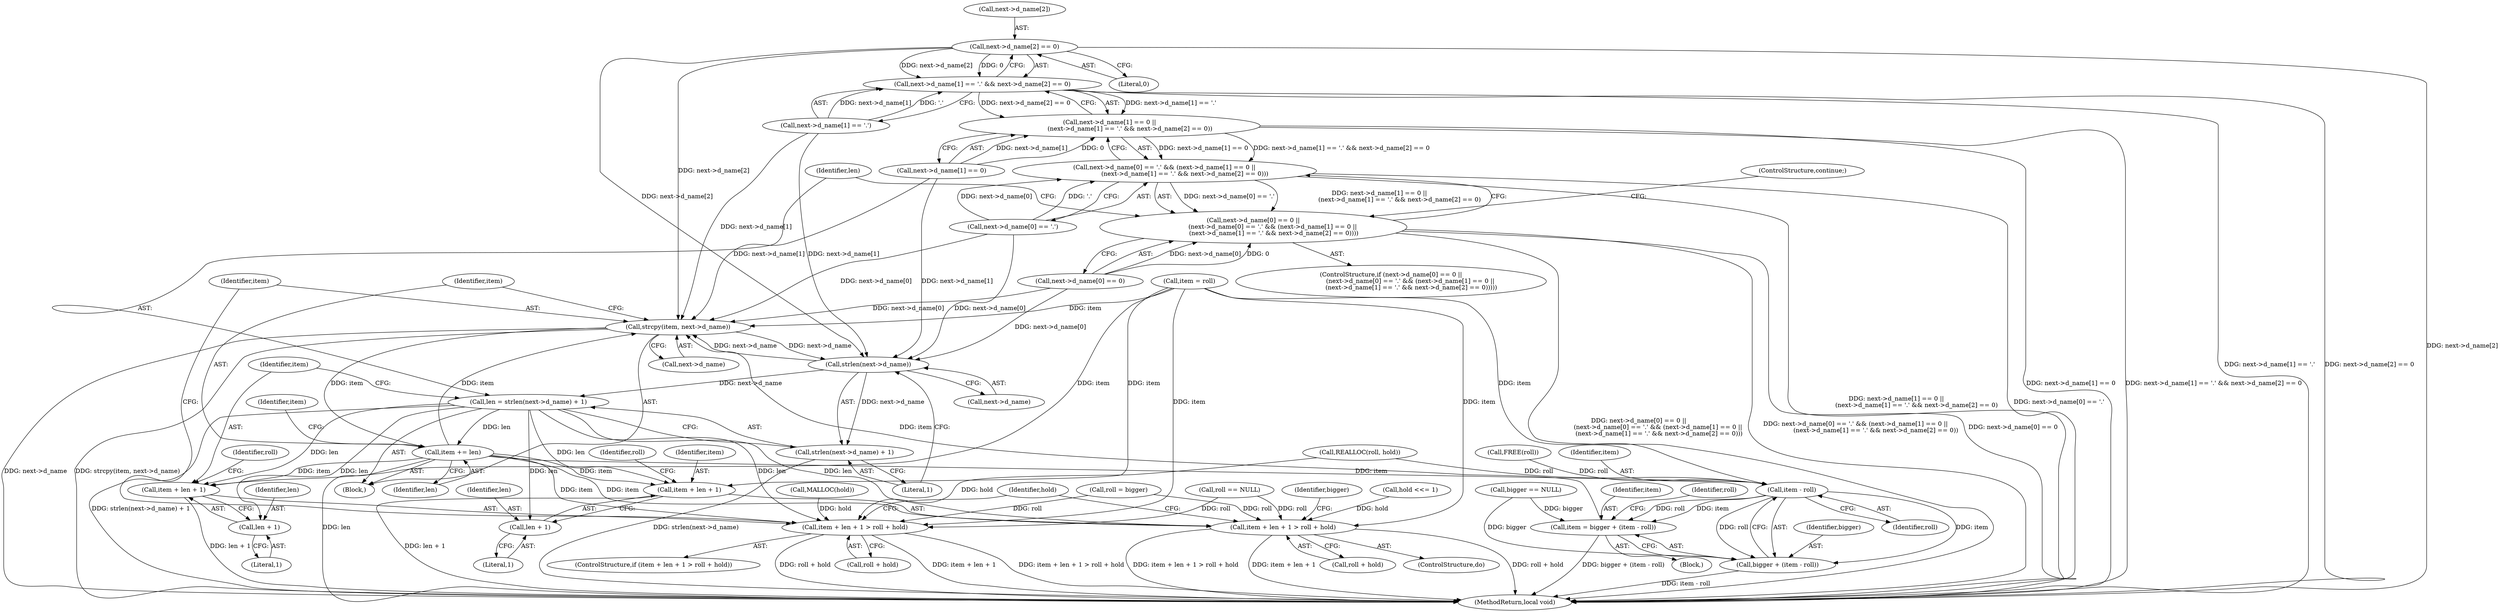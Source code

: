 digraph "0_pigz_fdad1406b3ec809f4954ff7cdf9e99eb18c2458f@pointer" {
"1000475" [label="(Call,next->d_name[2] == 0)"];
"1000467" [label="(Call,next->d_name[1] == '.' && next->d_name[2] == 0)"];
"1000459" [label="(Call,next->d_name[1] == 0 ||\n                     (next->d_name[1] == '.' && next->d_name[2] == 0))"];
"1000451" [label="(Call,next->d_name[0] == '.' && (next->d_name[1] == 0 ||\n                     (next->d_name[1] == '.' && next->d_name[2] == 0)))"];
"1000443" [label="(Call,next->d_name[0] == 0 ||\n                    (next->d_name[0] == '.' && (next->d_name[1] == 0 ||\n                     (next->d_name[1] == '.' && next->d_name[2] == 0))))"];
"1000486" [label="(Call,strlen(next->d_name))"];
"1000483" [label="(Call,len = strlen(next->d_name) + 1)"];
"1000492" [label="(Call,item + len + 1 > roll + hold)"];
"1000493" [label="(Call,item + len + 1)"];
"1000495" [label="(Call,len + 1)"];
"1000507" [label="(Call,item + len + 1 > roll + hold)"];
"1000508" [label="(Call,item + len + 1)"];
"1000510" [label="(Call,len + 1)"];
"1000546" [label="(Call,item += len)"];
"1000535" [label="(Call,item - roll)"];
"1000531" [label="(Call,item = bigger + (item - roll))"];
"1000541" [label="(Call,strcpy(item, next->d_name))"];
"1000533" [label="(Call,bigger + (item - roll))"];
"1000485" [label="(Call,strlen(next->d_name) + 1)"];
"1000498" [label="(Call,roll + hold)"];
"1000442" [label="(ControlStructure,if (next->d_name[0] == 0 ||\n                    (next->d_name[0] == '.' && (next->d_name[1] == 0 ||\n                     (next->d_name[1] == '.' && next->d_name[2] == 0)))))"];
"1000491" [label="(ControlStructure,if (item + len + 1 > roll + hold))"];
"1000452" [label="(Call,next->d_name[0] == '.')"];
"1000538" [label="(Call,roll = bigger)"];
"1000547" [label="(Identifier,item)"];
"1000467" [label="(Call,next->d_name[1] == '.' && next->d_name[2] == 0)"];
"1000444" [label="(Call,next->d_name[0] == 0)"];
"1000487" [label="(Call,next->d_name)"];
"1000468" [label="(Call,next->d_name[1] == '.')"];
"1000534" [label="(Identifier,bigger)"];
"1000499" [label="(Identifier,roll)"];
"1000510" [label="(Call,len + 1)"];
"1000512" [label="(Literal,1)"];
"1000421" [label="(Call,roll == NULL)"];
"1000441" [label="(Block,)"];
"1000483" [label="(Call,len = strlen(next->d_name) + 1)"];
"1000501" [label="(Block,)"];
"1000495" [label="(Call,len + 1)"];
"1000526" [label="(Call,FREE(roll))"];
"1000486" [label="(Call,strlen(next->d_name))"];
"1000482" [label="(ControlStructure,continue;)"];
"1000490" [label="(Literal,1)"];
"1000492" [label="(Call,item + len + 1 > roll + hold)"];
"1000459" [label="(Call,next->d_name[1] == 0 ||\n                     (next->d_name[1] == '.' && next->d_name[2] == 0))"];
"1000532" [label="(Identifier,item)"];
"1000443" [label="(Call,next->d_name[0] == 0 ||\n                    (next->d_name[0] == '.' && (next->d_name[1] == 0 ||\n                     (next->d_name[1] == '.' && next->d_name[2] == 0))))"];
"1000481" [label="(Literal,0)"];
"1000535" [label="(Call,item - roll)"];
"1000508" [label="(Call,item + len + 1)"];
"1000531" [label="(Call,item = bigger + (item - roll))"];
"1000493" [label="(Call,item + len + 1)"];
"1000451" [label="(Call,next->d_name[0] == '.' && (next->d_name[1] == 0 ||\n                     (next->d_name[1] == '.' && next->d_name[2] == 0)))"];
"1000485" [label="(Call,strlen(next->d_name) + 1)"];
"1001438" [label="(MethodReturn,local void)"];
"1000496" [label="(Identifier,len)"];
"1000537" [label="(Identifier,roll)"];
"1000536" [label="(Identifier,item)"];
"1000418" [label="(Call,MALLOC(hold))"];
"1000522" [label="(Call,bigger == NULL)"];
"1000484" [label="(Identifier,len)"];
"1000513" [label="(Call,roll + hold)"];
"1000511" [label="(Identifier,len)"];
"1000539" [label="(Identifier,roll)"];
"1000497" [label="(Literal,1)"];
"1000502" [label="(ControlStructure,do)"];
"1000517" [label="(Identifier,bigger)"];
"1000504" [label="(Call,hold <<= 1)"];
"1000460" [label="(Call,next->d_name[1] == 0)"];
"1000507" [label="(Call,item + len + 1 > roll + hold)"];
"1000541" [label="(Call,strcpy(item, next->d_name))"];
"1000533" [label="(Call,bigger + (item - roll))"];
"1000476" [label="(Call,next->d_name[2])"];
"1000431" [label="(Call,item = roll)"];
"1000551" [label="(Identifier,item)"];
"1000514" [label="(Identifier,roll)"];
"1000475" [label="(Call,next->d_name[2] == 0)"];
"1000509" [label="(Identifier,item)"];
"1000548" [label="(Identifier,len)"];
"1000494" [label="(Identifier,item)"];
"1000518" [label="(Call,REALLOC(roll, hold))"];
"1000543" [label="(Call,next->d_name)"];
"1000542" [label="(Identifier,item)"];
"1000546" [label="(Call,item += len)"];
"1000505" [label="(Identifier,hold)"];
"1000475" -> "1000467"  [label="AST: "];
"1000475" -> "1000481"  [label="CFG: "];
"1000476" -> "1000475"  [label="AST: "];
"1000481" -> "1000475"  [label="AST: "];
"1000467" -> "1000475"  [label="CFG: "];
"1000475" -> "1001438"  [label="DDG: next->d_name[2]"];
"1000475" -> "1000467"  [label="DDG: next->d_name[2]"];
"1000475" -> "1000467"  [label="DDG: 0"];
"1000475" -> "1000486"  [label="DDG: next->d_name[2]"];
"1000475" -> "1000541"  [label="DDG: next->d_name[2]"];
"1000467" -> "1000459"  [label="AST: "];
"1000467" -> "1000468"  [label="CFG: "];
"1000468" -> "1000467"  [label="AST: "];
"1000459" -> "1000467"  [label="CFG: "];
"1000467" -> "1001438"  [label="DDG: next->d_name[1] == '.'"];
"1000467" -> "1001438"  [label="DDG: next->d_name[2] == 0"];
"1000467" -> "1000459"  [label="DDG: next->d_name[1] == '.'"];
"1000467" -> "1000459"  [label="DDG: next->d_name[2] == 0"];
"1000468" -> "1000467"  [label="DDG: next->d_name[1]"];
"1000468" -> "1000467"  [label="DDG: '.'"];
"1000459" -> "1000451"  [label="AST: "];
"1000459" -> "1000460"  [label="CFG: "];
"1000460" -> "1000459"  [label="AST: "];
"1000451" -> "1000459"  [label="CFG: "];
"1000459" -> "1001438"  [label="DDG: next->d_name[1] == 0"];
"1000459" -> "1001438"  [label="DDG: next->d_name[1] == '.' && next->d_name[2] == 0"];
"1000459" -> "1000451"  [label="DDG: next->d_name[1] == 0"];
"1000459" -> "1000451"  [label="DDG: next->d_name[1] == '.' && next->d_name[2] == 0"];
"1000460" -> "1000459"  [label="DDG: next->d_name[1]"];
"1000460" -> "1000459"  [label="DDG: 0"];
"1000451" -> "1000443"  [label="AST: "];
"1000451" -> "1000452"  [label="CFG: "];
"1000452" -> "1000451"  [label="AST: "];
"1000443" -> "1000451"  [label="CFG: "];
"1000451" -> "1001438"  [label="DDG: next->d_name[1] == 0 ||\n                     (next->d_name[1] == '.' && next->d_name[2] == 0)"];
"1000451" -> "1001438"  [label="DDG: next->d_name[0] == '.'"];
"1000451" -> "1000443"  [label="DDG: next->d_name[0] == '.'"];
"1000451" -> "1000443"  [label="DDG: next->d_name[1] == 0 ||\n                     (next->d_name[1] == '.' && next->d_name[2] == 0)"];
"1000452" -> "1000451"  [label="DDG: next->d_name[0]"];
"1000452" -> "1000451"  [label="DDG: '.'"];
"1000443" -> "1000442"  [label="AST: "];
"1000443" -> "1000444"  [label="CFG: "];
"1000444" -> "1000443"  [label="AST: "];
"1000482" -> "1000443"  [label="CFG: "];
"1000484" -> "1000443"  [label="CFG: "];
"1000443" -> "1001438"  [label="DDG: next->d_name[0] == 0 ||\n                    (next->d_name[0] == '.' && (next->d_name[1] == 0 ||\n                     (next->d_name[1] == '.' && next->d_name[2] == 0)))"];
"1000443" -> "1001438"  [label="DDG: next->d_name[0] == '.' && (next->d_name[1] == 0 ||\n                     (next->d_name[1] == '.' && next->d_name[2] == 0))"];
"1000443" -> "1001438"  [label="DDG: next->d_name[0] == 0"];
"1000444" -> "1000443"  [label="DDG: next->d_name[0]"];
"1000444" -> "1000443"  [label="DDG: 0"];
"1000486" -> "1000485"  [label="AST: "];
"1000486" -> "1000487"  [label="CFG: "];
"1000487" -> "1000486"  [label="AST: "];
"1000490" -> "1000486"  [label="CFG: "];
"1000486" -> "1000483"  [label="DDG: next->d_name"];
"1000486" -> "1000485"  [label="DDG: next->d_name"];
"1000460" -> "1000486"  [label="DDG: next->d_name[1]"];
"1000468" -> "1000486"  [label="DDG: next->d_name[1]"];
"1000444" -> "1000486"  [label="DDG: next->d_name[0]"];
"1000541" -> "1000486"  [label="DDG: next->d_name"];
"1000452" -> "1000486"  [label="DDG: next->d_name[0]"];
"1000486" -> "1000541"  [label="DDG: next->d_name"];
"1000483" -> "1000441"  [label="AST: "];
"1000483" -> "1000485"  [label="CFG: "];
"1000484" -> "1000483"  [label="AST: "];
"1000485" -> "1000483"  [label="AST: "];
"1000494" -> "1000483"  [label="CFG: "];
"1000483" -> "1001438"  [label="DDG: strlen(next->d_name) + 1"];
"1000483" -> "1000492"  [label="DDG: len"];
"1000483" -> "1000493"  [label="DDG: len"];
"1000483" -> "1000495"  [label="DDG: len"];
"1000483" -> "1000507"  [label="DDG: len"];
"1000483" -> "1000508"  [label="DDG: len"];
"1000483" -> "1000510"  [label="DDG: len"];
"1000483" -> "1000546"  [label="DDG: len"];
"1000492" -> "1000491"  [label="AST: "];
"1000492" -> "1000498"  [label="CFG: "];
"1000493" -> "1000492"  [label="AST: "];
"1000498" -> "1000492"  [label="AST: "];
"1000505" -> "1000492"  [label="CFG: "];
"1000542" -> "1000492"  [label="CFG: "];
"1000492" -> "1001438"  [label="DDG: roll + hold"];
"1000492" -> "1001438"  [label="DDG: item + len + 1"];
"1000492" -> "1001438"  [label="DDG: item + len + 1 > roll + hold"];
"1000431" -> "1000492"  [label="DDG: item"];
"1000546" -> "1000492"  [label="DDG: item"];
"1000538" -> "1000492"  [label="DDG: roll"];
"1000421" -> "1000492"  [label="DDG: roll"];
"1000518" -> "1000492"  [label="DDG: hold"];
"1000418" -> "1000492"  [label="DDG: hold"];
"1000493" -> "1000495"  [label="CFG: "];
"1000494" -> "1000493"  [label="AST: "];
"1000495" -> "1000493"  [label="AST: "];
"1000499" -> "1000493"  [label="CFG: "];
"1000493" -> "1001438"  [label="DDG: len + 1"];
"1000431" -> "1000493"  [label="DDG: item"];
"1000546" -> "1000493"  [label="DDG: item"];
"1000495" -> "1000497"  [label="CFG: "];
"1000496" -> "1000495"  [label="AST: "];
"1000497" -> "1000495"  [label="AST: "];
"1000507" -> "1000502"  [label="AST: "];
"1000507" -> "1000513"  [label="CFG: "];
"1000508" -> "1000507"  [label="AST: "];
"1000513" -> "1000507"  [label="AST: "];
"1000505" -> "1000507"  [label="CFG: "];
"1000517" -> "1000507"  [label="CFG: "];
"1000507" -> "1001438"  [label="DDG: roll + hold"];
"1000507" -> "1001438"  [label="DDG: item + len + 1 > roll + hold"];
"1000507" -> "1001438"  [label="DDG: item + len + 1"];
"1000431" -> "1000507"  [label="DDG: item"];
"1000546" -> "1000507"  [label="DDG: item"];
"1000538" -> "1000507"  [label="DDG: roll"];
"1000421" -> "1000507"  [label="DDG: roll"];
"1000504" -> "1000507"  [label="DDG: hold"];
"1000508" -> "1000510"  [label="CFG: "];
"1000509" -> "1000508"  [label="AST: "];
"1000510" -> "1000508"  [label="AST: "];
"1000514" -> "1000508"  [label="CFG: "];
"1000508" -> "1001438"  [label="DDG: len + 1"];
"1000431" -> "1000508"  [label="DDG: item"];
"1000546" -> "1000508"  [label="DDG: item"];
"1000510" -> "1000512"  [label="CFG: "];
"1000511" -> "1000510"  [label="AST: "];
"1000512" -> "1000510"  [label="AST: "];
"1000546" -> "1000441"  [label="AST: "];
"1000546" -> "1000548"  [label="CFG: "];
"1000547" -> "1000546"  [label="AST: "];
"1000548" -> "1000546"  [label="AST: "];
"1000551" -> "1000546"  [label="CFG: "];
"1000546" -> "1001438"  [label="DDG: len"];
"1000546" -> "1000535"  [label="DDG: item"];
"1000546" -> "1000541"  [label="DDG: item"];
"1000541" -> "1000546"  [label="DDG: item"];
"1000535" -> "1000533"  [label="AST: "];
"1000535" -> "1000537"  [label="CFG: "];
"1000536" -> "1000535"  [label="AST: "];
"1000537" -> "1000535"  [label="AST: "];
"1000533" -> "1000535"  [label="CFG: "];
"1000535" -> "1000531"  [label="DDG: item"];
"1000535" -> "1000531"  [label="DDG: roll"];
"1000535" -> "1000533"  [label="DDG: item"];
"1000535" -> "1000533"  [label="DDG: roll"];
"1000431" -> "1000535"  [label="DDG: item"];
"1000518" -> "1000535"  [label="DDG: roll"];
"1000526" -> "1000535"  [label="DDG: roll"];
"1000531" -> "1000501"  [label="AST: "];
"1000531" -> "1000533"  [label="CFG: "];
"1000532" -> "1000531"  [label="AST: "];
"1000533" -> "1000531"  [label="AST: "];
"1000539" -> "1000531"  [label="CFG: "];
"1000531" -> "1001438"  [label="DDG: bigger + (item - roll)"];
"1000522" -> "1000531"  [label="DDG: bigger"];
"1000531" -> "1000541"  [label="DDG: item"];
"1000541" -> "1000441"  [label="AST: "];
"1000541" -> "1000543"  [label="CFG: "];
"1000542" -> "1000541"  [label="AST: "];
"1000543" -> "1000541"  [label="AST: "];
"1000547" -> "1000541"  [label="CFG: "];
"1000541" -> "1001438"  [label="DDG: next->d_name"];
"1000541" -> "1001438"  [label="DDG: strcpy(item, next->d_name)"];
"1000431" -> "1000541"  [label="DDG: item"];
"1000460" -> "1000541"  [label="DDG: next->d_name[1]"];
"1000468" -> "1000541"  [label="DDG: next->d_name[1]"];
"1000444" -> "1000541"  [label="DDG: next->d_name[0]"];
"1000452" -> "1000541"  [label="DDG: next->d_name[0]"];
"1000534" -> "1000533"  [label="AST: "];
"1000533" -> "1001438"  [label="DDG: item - roll"];
"1000522" -> "1000533"  [label="DDG: bigger"];
"1000485" -> "1000490"  [label="CFG: "];
"1000490" -> "1000485"  [label="AST: "];
"1000485" -> "1001438"  [label="DDG: strlen(next->d_name)"];
}
